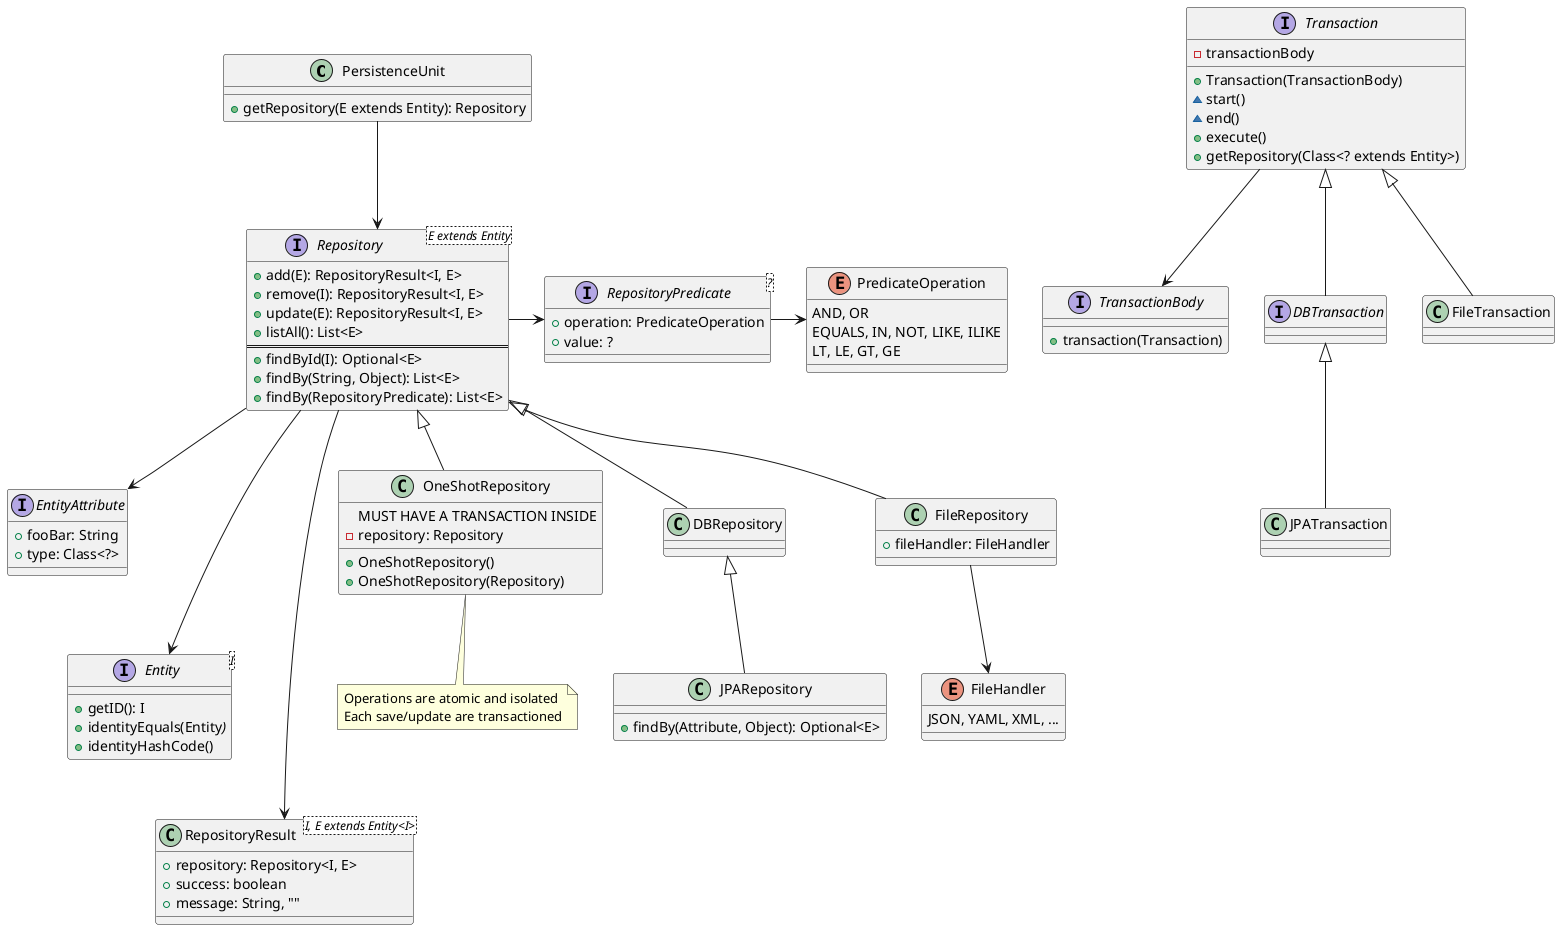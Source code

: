 @startuml

class PersistenceUnit {
    + getRepository(E extends Entity): Repository
}
PersistenceUnit --> Repository

interface EntityAttribute {
    + fooBar: String
    + type: Class<?>
}

interface Entity <I> {
    '<I, E extends Entity> {
    + getID(): I
    + identityEquals(Entity<I>)
    + identityHashCode()
    '+ getIDClass(): Class<I>
    '+ getEntityClass() Class<E>
}

class RepositoryResult<I, E extends Entity<I>> {
    + repository: Repository<I, E>
    + success: boolean
    + message: String, ""
}

interface Repository<E extends Entity> {
    + add(E): RepositoryResult<I, E>
    + remove(I): RepositoryResult<I, E>
    + update(E): RepositoryResult<I, E>
    + listAll(): List<E>
    ===
    + findById(I): Optional<E>
    + findBy(String, Object): List<E>
    + findBy(RepositoryPredicate): List<E>
}

enum PredicateOperation {
  AND, OR
  EQUALS, IN, NOT, LIKE, ILIKE
  LT, LE, GT, GE
}

interface RepositoryPredicate<?> {
    + operation: PredicateOperation
    + value: ?
}

class OneShotRepository extends Repository {
    MUST HAVE A TRANSACTION INSIDE
    - repository: Repository
    + OneShotRepository()
    + OneShotRepository(Repository)
}
note bottom of OneShotRepository
    Operations are atomic and isolated
    Each save/update are transactioned
end note

RepositoryPredicate -> PredicateOperation
Repository ----> RepositoryResult
Repository -> RepositoryPredicate
Repository --> EntityAttribute
Repository ---> Entity


class DBRepository extends Repository
class JPARepository extends DBRepository {
  + findBy(Attribute, Object): Optional<E>
}
'class HibernateRepository extends DBRepository

enum FileHandler {
  JSON, YAML, XML, ...
}

class FileRepository extends Repository {
  + fileHandler: FileHandler
}

FileRepository --> FileHandler


'class JSONRepository extends FileRepository
'class YAMLRepository extends FileRepository
'class XMLRepository extends FileRepository

'''''''''''''''''''''''''''''''''''''''''''''''''
'''''''''''''''''''''''''''''''''''''''''''''''''
'''''''''''''''''''''''''''''''''''''''''''''''''

interface Transaction {
    - transactionBody
    + Transaction(TransactionBody)
    ~ start()
    ~ end()
    + execute()
    + getRepository(Class<? extends Entity>)
}

interface TransactionBody {
    + transaction(Transaction)
}

Transaction --> TransactionBody

interface DBTransaction extends Transaction
class JPATransaction extends DBTransaction
'class HibernateTransaction extends DBTransaction

class FileTransaction extends Transaction

@enduml
